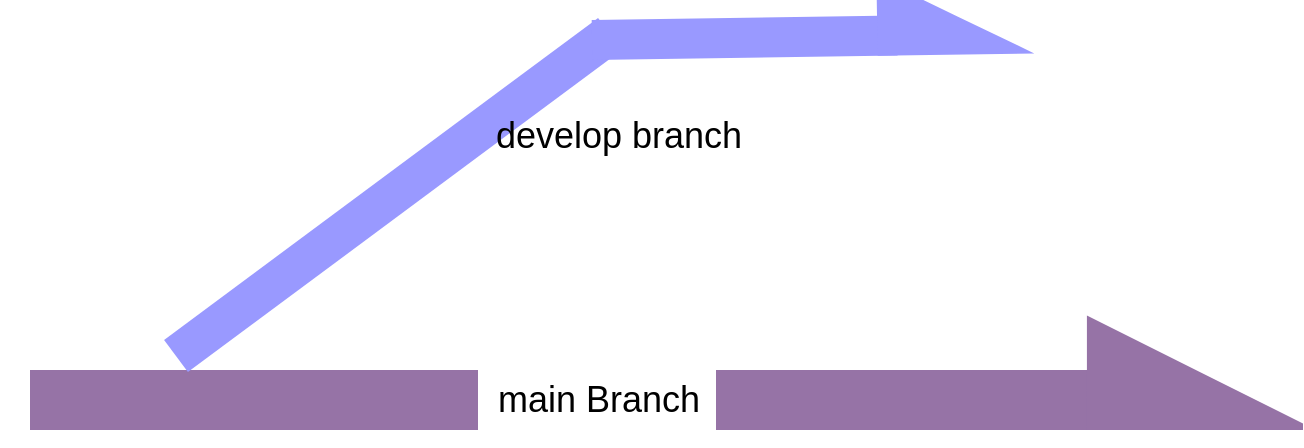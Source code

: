 <mxfile version="20.3.2" type="github">
  <diagram id="m1oHhZ4rQsm6fkcD-A-E" name="페이지-1">
    <mxGraphModel dx="1283" dy="1337" grid="0" gridSize="10" guides="1" tooltips="1" connect="1" arrows="1" fold="1" page="1" pageScale="1" pageWidth="827" pageHeight="1169" math="0" shadow="0">
      <root>
        <mxCell id="0" />
        <mxCell id="1" parent="0" />
        <mxCell id="dLV3R7KHpt0eolfRAfcT-1" value="" style="edgeStyle=none;orthogonalLoop=1;jettySize=auto;html=1;rounded=0;strokeWidth=30;endArrow=async;endFill=1;fillColor=#e1d5e7;strokeColor=#9673a6;startArrow=none;" edge="1" parent="1" source="dLV3R7KHpt0eolfRAfcT-2">
          <mxGeometry width="80" relative="1" as="geometry">
            <mxPoint x="100" y="530" as="sourcePoint" />
            <mxPoint x="713" y="530" as="targetPoint" />
            <Array as="points" />
          </mxGeometry>
        </mxCell>
        <mxCell id="dLV3R7KHpt0eolfRAfcT-2" value="&lt;font style=&quot;font-size: 18px;&quot;&gt;main Branch&lt;/font&gt;" style="text;html=1;resizable=0;autosize=1;align=center;verticalAlign=middle;points=[];fillColor=none;strokeColor=none;rounded=0;labelBorderColor=none;labelBackgroundColor=none;" vertex="1" parent="1">
          <mxGeometry x="324" y="513" width="119" height="34" as="geometry" />
        </mxCell>
        <mxCell id="dLV3R7KHpt0eolfRAfcT-6" value="" style="edgeStyle=none;orthogonalLoop=1;jettySize=auto;html=1;rounded=0;strokeWidth=30;endArrow=none;endFill=1;fillColor=#e1d5e7;strokeColor=#9673a6;" edge="1" parent="1" target="dLV3R7KHpt0eolfRAfcT-2">
          <mxGeometry width="80" relative="1" as="geometry">
            <mxPoint x="100" y="530" as="sourcePoint" />
            <mxPoint x="770" y="530" as="targetPoint" />
            <Array as="points" />
          </mxGeometry>
        </mxCell>
        <mxCell id="dLV3R7KHpt0eolfRAfcT-10" value="" style="edgeStyle=none;orthogonalLoop=1;jettySize=auto;html=1;rounded=0;strokeWidth=20;endArrow=none;endFill=0;fillColor=#e1d5e7;strokeColor=#9999FF;" edge="1" parent="1">
          <mxGeometry width="80" relative="1" as="geometry">
            <mxPoint x="173" y="508" as="sourcePoint" />
            <mxPoint x="390" y="347" as="targetPoint" />
            <Array as="points" />
          </mxGeometry>
        </mxCell>
        <mxCell id="dLV3R7KHpt0eolfRAfcT-11" value="" style="edgeStyle=none;orthogonalLoop=1;jettySize=auto;html=1;rounded=0;strokeWidth=20;endArrow=async;endFill=1;fillColor=#e1d5e7;strokeColor=#9999FF;" edge="1" parent="1">
          <mxGeometry width="80" relative="1" as="geometry">
            <mxPoint x="381" y="350" as="sourcePoint" />
            <mxPoint x="582" y="347" as="targetPoint" />
            <Array as="points" />
          </mxGeometry>
        </mxCell>
        <mxCell id="dLV3R7KHpt0eolfRAfcT-12" value="&lt;font style=&quot;font-size: 18px;&quot;&gt;develop branch&lt;/font&gt;" style="text;html=1;resizable=0;autosize=1;align=center;verticalAlign=middle;points=[];fillColor=none;strokeColor=none;rounded=0;labelBorderColor=none;labelBackgroundColor=none;" vertex="1" parent="1">
          <mxGeometry x="323" y="381" width="141" height="34" as="geometry" />
        </mxCell>
      </root>
    </mxGraphModel>
  </diagram>
</mxfile>
